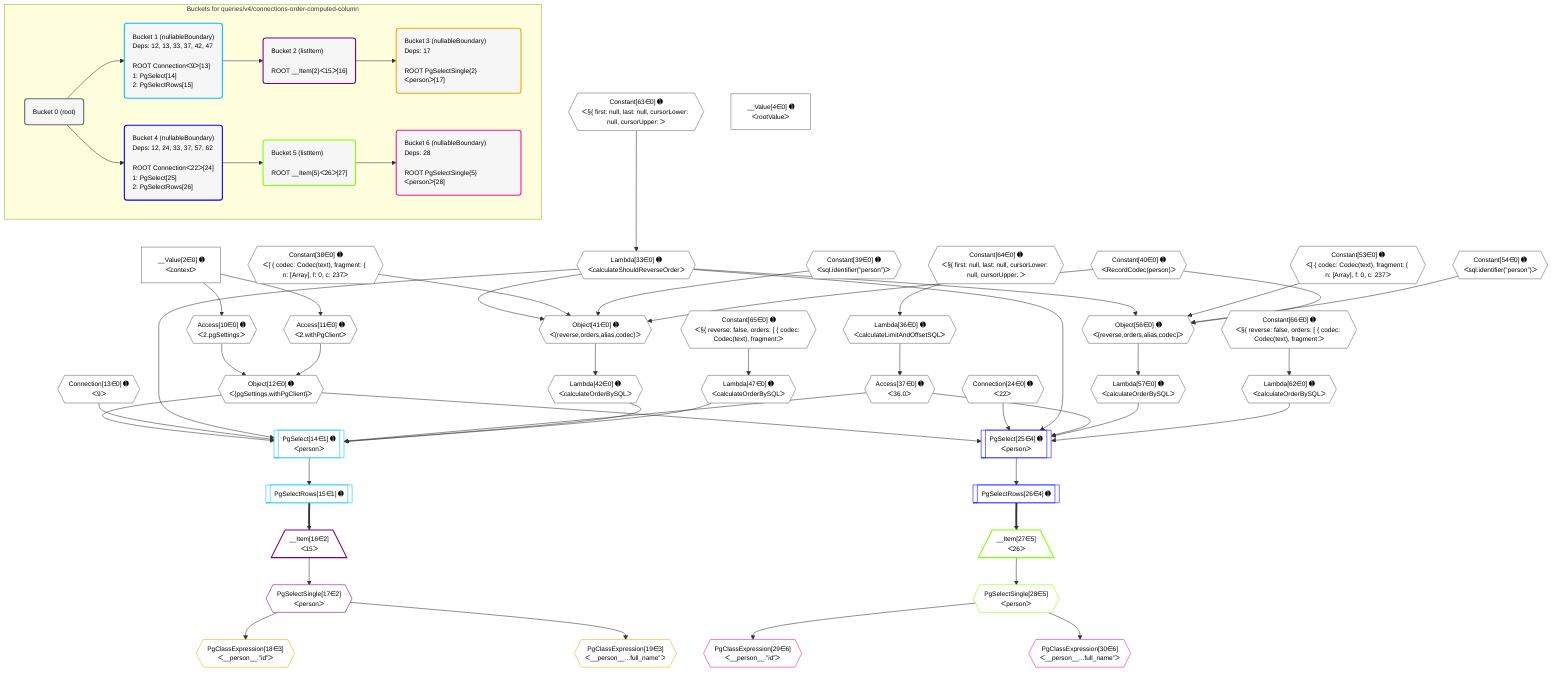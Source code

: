 %%{init: {'themeVariables': { 'fontSize': '12px'}}}%%
graph TD
    classDef path fill:#eee,stroke:#000,color:#000
    classDef plan fill:#fff,stroke-width:1px,color:#000
    classDef itemplan fill:#fff,stroke-width:2px,color:#000
    classDef unbatchedplan fill:#dff,stroke-width:1px,color:#000
    classDef sideeffectplan fill:#fcc,stroke-width:2px,color:#000
    classDef bucket fill:#f6f6f6,color:#000,stroke-width:2px,text-align:left


    %% plan dependencies
    Object41{{"Object[41∈0] ➊<br />ᐸ{reverse,orders,alias,codec}ᐳ"}}:::plan
    Lambda33{{"Lambda[33∈0] ➊<br />ᐸcalculateShouldReverseOrderᐳ"}}:::plan
    Constant38{{"Constant[38∈0] ➊<br />ᐸ[ { codec: Codec(text), fragment: { n: [Array], f: 0, c: 237ᐳ"}}:::plan
    Constant39{{"Constant[39∈0] ➊<br />ᐸsql.identifier(”person”)ᐳ"}}:::plan
    Constant40{{"Constant[40∈0] ➊<br />ᐸRecordCodec(person)ᐳ"}}:::plan
    Lambda33 & Constant38 & Constant39 & Constant40 --> Object41
    Object56{{"Object[56∈0] ➊<br />ᐸ{reverse,orders,alias,codec}ᐳ"}}:::plan
    Constant53{{"Constant[53∈0] ➊<br />ᐸ[ { codec: Codec(text), fragment: { n: [Array], f: 0, c: 237ᐳ"}}:::plan
    Constant54{{"Constant[54∈0] ➊<br />ᐸsql.identifier(”person”)ᐳ"}}:::plan
    Lambda33 & Constant53 & Constant54 & Constant40 --> Object56
    Object12{{"Object[12∈0] ➊<br />ᐸ{pgSettings,withPgClient}ᐳ"}}:::plan
    Access10{{"Access[10∈0] ➊<br />ᐸ2.pgSettingsᐳ"}}:::plan
    Access11{{"Access[11∈0] ➊<br />ᐸ2.withPgClientᐳ"}}:::plan
    Access10 & Access11 --> Object12
    __Value2["__Value[2∈0] ➊<br />ᐸcontextᐳ"]:::plan
    __Value2 --> Access10
    __Value2 --> Access11
    Constant63{{"Constant[63∈0] ➊<br />ᐸ§{ first: null, last: null, cursorLower: null, cursorUpper: ᐳ"}}:::plan
    Constant63 --> Lambda33
    Lambda36{{"Lambda[36∈0] ➊<br />ᐸcalculateLimitAndOffsetSQLᐳ"}}:::plan
    Constant64{{"Constant[64∈0] ➊<br />ᐸ§{ first: null, last: null, cursorLower: null, cursorUpper: ᐳ"}}:::plan
    Constant64 --> Lambda36
    Access37{{"Access[37∈0] ➊<br />ᐸ36.0ᐳ"}}:::plan
    Lambda36 --> Access37
    Lambda42{{"Lambda[42∈0] ➊<br />ᐸcalculateOrderBySQLᐳ"}}:::plan
    Object41 --> Lambda42
    Lambda47{{"Lambda[47∈0] ➊<br />ᐸcalculateOrderBySQLᐳ"}}:::plan
    Constant65{{"Constant[65∈0] ➊<br />ᐸ§{ reverse: false, orders: [ { codec: Codec(text), fragment:ᐳ"}}:::plan
    Constant65 --> Lambda47
    Lambda57{{"Lambda[57∈0] ➊<br />ᐸcalculateOrderBySQLᐳ"}}:::plan
    Object56 --> Lambda57
    Lambda62{{"Lambda[62∈0] ➊<br />ᐸcalculateOrderBySQLᐳ"}}:::plan
    Constant66{{"Constant[66∈0] ➊<br />ᐸ§{ reverse: false, orders: [ { codec: Codec(text), fragment:ᐳ"}}:::plan
    Constant66 --> Lambda62
    __Value4["__Value[4∈0] ➊<br />ᐸrootValueᐳ"]:::plan
    Connection13{{"Connection[13∈0] ➊<br />ᐸ9ᐳ"}}:::plan
    Connection24{{"Connection[24∈0] ➊<br />ᐸ22ᐳ"}}:::plan
    PgSelect14[["PgSelect[14∈1] ➊<br />ᐸpersonᐳ"]]:::plan
    Object12 & Connection13 & Lambda33 & Access37 & Lambda42 & Lambda47 --> PgSelect14
    PgSelectRows15[["PgSelectRows[15∈1] ➊"]]:::plan
    PgSelect14 --> PgSelectRows15
    __Item16[/"__Item[16∈2]<br />ᐸ15ᐳ"\]:::itemplan
    PgSelectRows15 ==> __Item16
    PgSelectSingle17{{"PgSelectSingle[17∈2]<br />ᐸpersonᐳ"}}:::plan
    __Item16 --> PgSelectSingle17
    PgClassExpression18{{"PgClassExpression[18∈3]<br />ᐸ__person__.”id”ᐳ"}}:::plan
    PgSelectSingle17 --> PgClassExpression18
    PgClassExpression19{{"PgClassExpression[19∈3]<br />ᐸ__person__...full_name”ᐳ"}}:::plan
    PgSelectSingle17 --> PgClassExpression19
    PgSelect25[["PgSelect[25∈4] ➊<br />ᐸpersonᐳ"]]:::plan
    Object12 & Connection24 & Lambda33 & Access37 & Lambda57 & Lambda62 --> PgSelect25
    PgSelectRows26[["PgSelectRows[26∈4] ➊"]]:::plan
    PgSelect25 --> PgSelectRows26
    __Item27[/"__Item[27∈5]<br />ᐸ26ᐳ"\]:::itemplan
    PgSelectRows26 ==> __Item27
    PgSelectSingle28{{"PgSelectSingle[28∈5]<br />ᐸpersonᐳ"}}:::plan
    __Item27 --> PgSelectSingle28
    PgClassExpression29{{"PgClassExpression[29∈6]<br />ᐸ__person__.”id”ᐳ"}}:::plan
    PgSelectSingle28 --> PgClassExpression29
    PgClassExpression30{{"PgClassExpression[30∈6]<br />ᐸ__person__...full_name”ᐳ"}}:::plan
    PgSelectSingle28 --> PgClassExpression30

    %% define steps

    subgraph "Buckets for queries/v4/connections-order-computed-column"
    Bucket0("Bucket 0 (root)"):::bucket
    classDef bucket0 stroke:#696969
    class Bucket0,__Value2,__Value4,Access10,Access11,Object12,Connection13,Connection24,Lambda33,Lambda36,Access37,Constant38,Constant39,Constant40,Object41,Lambda42,Lambda47,Constant53,Constant54,Object56,Lambda57,Lambda62,Constant63,Constant64,Constant65,Constant66 bucket0
    Bucket1("Bucket 1 (nullableBoundary)<br />Deps: 12, 13, 33, 37, 42, 47<br /><br />ROOT Connectionᐸ9ᐳ[13]<br />1: PgSelect[14]<br />2: PgSelectRows[15]"):::bucket
    classDef bucket1 stroke:#00bfff
    class Bucket1,PgSelect14,PgSelectRows15 bucket1
    Bucket2("Bucket 2 (listItem)<br /><br />ROOT __Item{2}ᐸ15ᐳ[16]"):::bucket
    classDef bucket2 stroke:#7f007f
    class Bucket2,__Item16,PgSelectSingle17 bucket2
    Bucket3("Bucket 3 (nullableBoundary)<br />Deps: 17<br /><br />ROOT PgSelectSingle{2}ᐸpersonᐳ[17]"):::bucket
    classDef bucket3 stroke:#ffa500
    class Bucket3,PgClassExpression18,PgClassExpression19 bucket3
    Bucket4("Bucket 4 (nullableBoundary)<br />Deps: 12, 24, 33, 37, 57, 62<br /><br />ROOT Connectionᐸ22ᐳ[24]<br />1: PgSelect[25]<br />2: PgSelectRows[26]"):::bucket
    classDef bucket4 stroke:#0000ff
    class Bucket4,PgSelect25,PgSelectRows26 bucket4
    Bucket5("Bucket 5 (listItem)<br /><br />ROOT __Item{5}ᐸ26ᐳ[27]"):::bucket
    classDef bucket5 stroke:#7fff00
    class Bucket5,__Item27,PgSelectSingle28 bucket5
    Bucket6("Bucket 6 (nullableBoundary)<br />Deps: 28<br /><br />ROOT PgSelectSingle{5}ᐸpersonᐳ[28]"):::bucket
    classDef bucket6 stroke:#ff1493
    class Bucket6,PgClassExpression29,PgClassExpression30 bucket6
    Bucket0 --> Bucket1 & Bucket4
    Bucket1 --> Bucket2
    Bucket2 --> Bucket3
    Bucket4 --> Bucket5
    Bucket5 --> Bucket6
    end